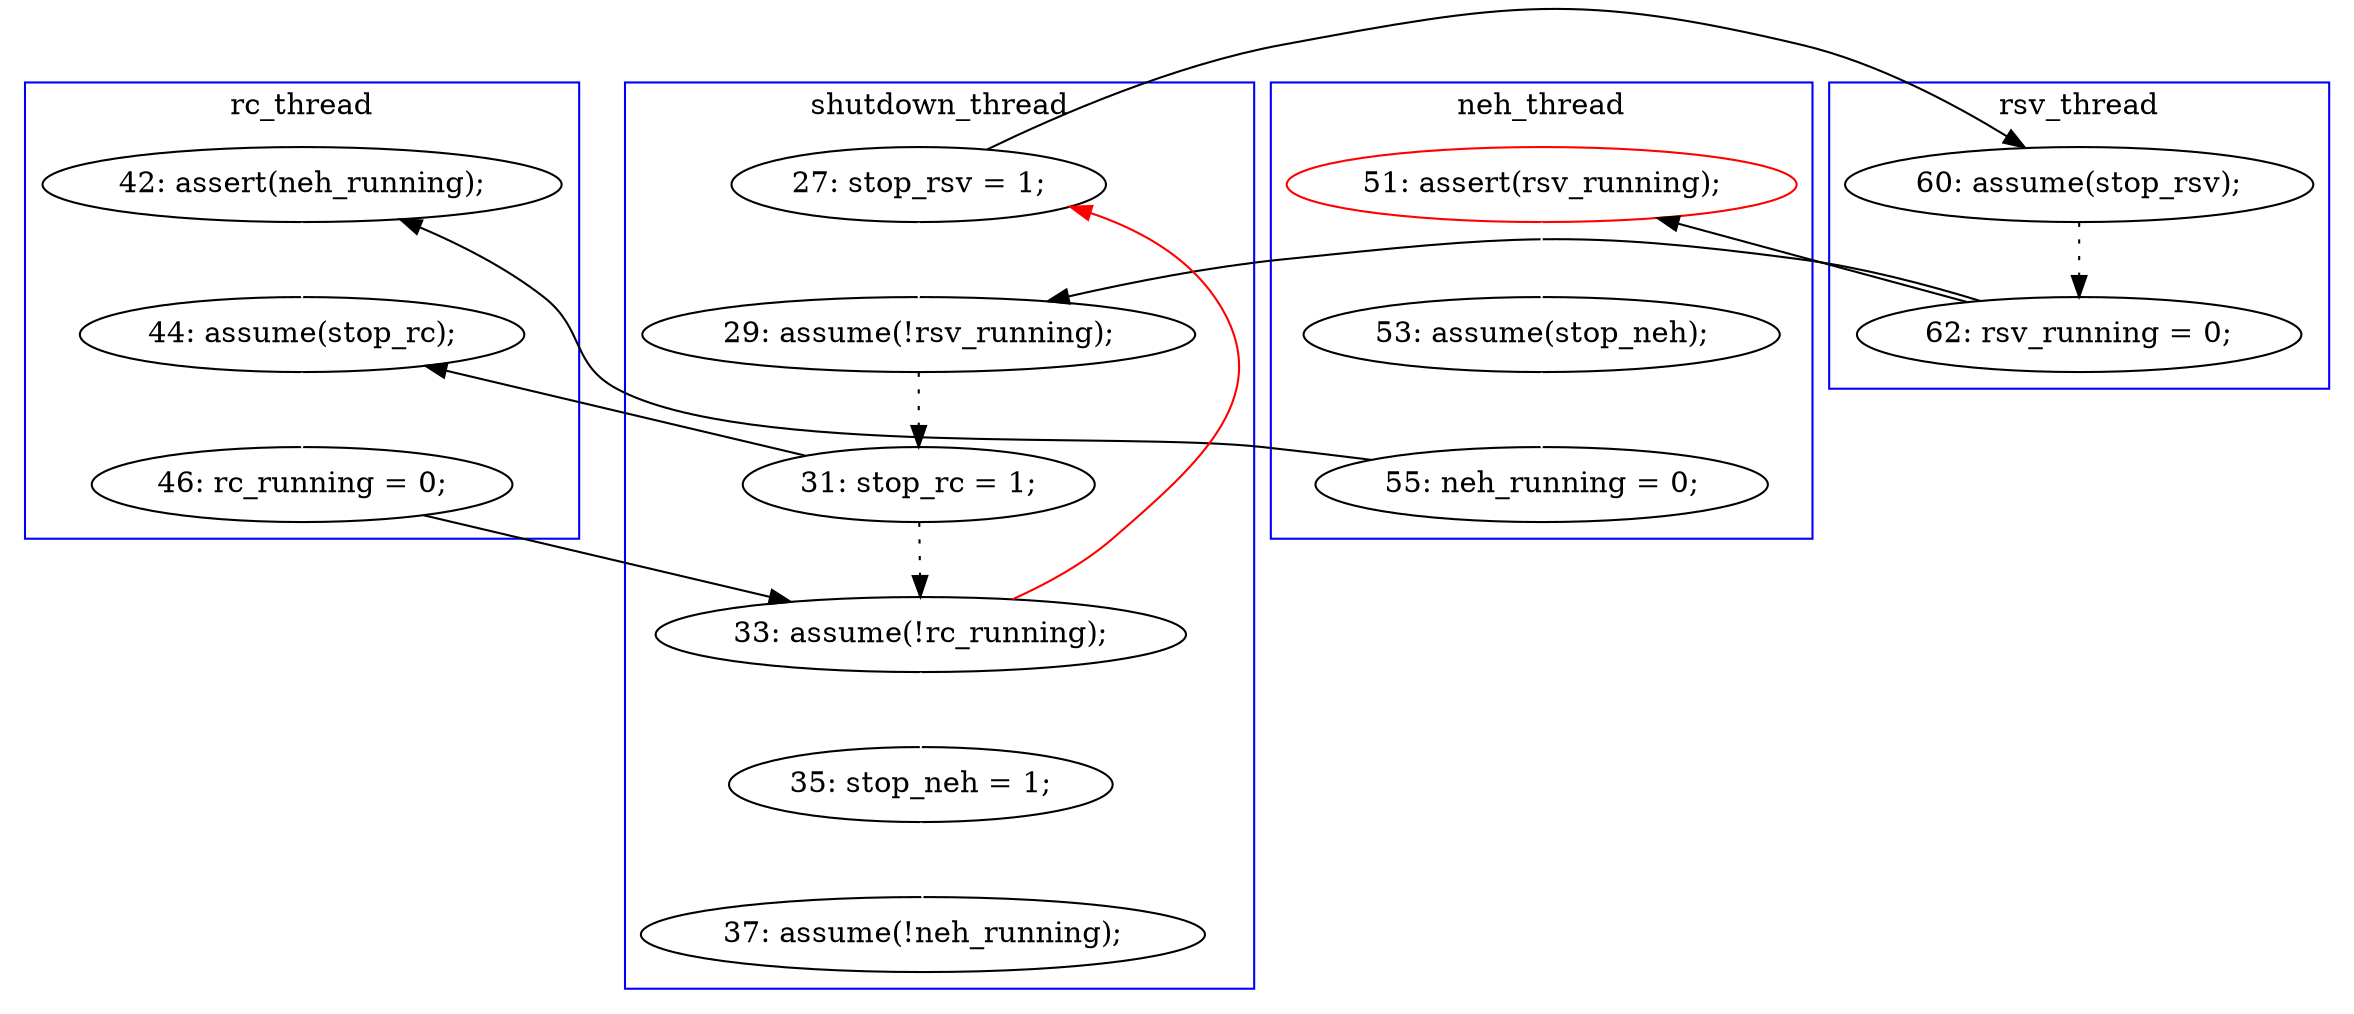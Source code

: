 digraph Counterexample {
	19 -> 24 [color = white, style = solid]
	16 -> 17 [color = black, style = dotted]
	12 -> 20 [color = white, style = solid]
	26 -> 28 [color = white, style = solid]
	18 -> 19 [color = white, style = solid]
	12 -> 16 [color = black, style = solid, constraint = false]
	28 -> 30 [color = black, style = solid, constraint = false]
	17 -> 18 [color = black, style = solid, constraint = false]
	30 -> 12 [color = red, style = solid, constraint = false]
	21 -> 30 [color = black, style = dotted]
	17 -> 20 [color = black, style = solid, constraint = false]
	31 -> 32 [color = white, style = solid]
	25 -> 26 [color = white, style = solid]
	24 -> 25 [color = black, style = solid, constraint = false]
	20 -> 21 [color = black, style = dotted]
	30 -> 31 [color = white, style = solid]
	21 -> 26 [color = black, style = solid, constraint = false]
	subgraph cluster4 {
		label = rsv_thread
		color = blue
		17  [label = "62: rsv_running = 0;"]
		16  [label = "60: assume(stop_rsv);"]
	}
	subgraph cluster3 {
		label = neh_thread
		color = blue
		24  [label = "55: neh_running = 0;"]
		18  [label = "51: assert(rsv_running);", color = red]
		19  [label = "53: assume(stop_neh);"]
	}
	subgraph cluster1 {
		label = shutdown_thread
		color = blue
		31  [label = "35: stop_neh = 1;"]
		20  [label = "29: assume(!rsv_running);"]
		30  [label = "33: assume(!rc_running);"]
		21  [label = "31: stop_rc = 1;"]
		12  [label = "27: stop_rsv = 1;"]
		32  [label = "37: assume(!neh_running);"]
	}
	subgraph cluster2 {
		label = rc_thread
		color = blue
		26  [label = "44: assume(stop_rc);"]
		25  [label = "42: assert(neh_running);"]
		28  [label = "46: rc_running = 0;"]
	}
}